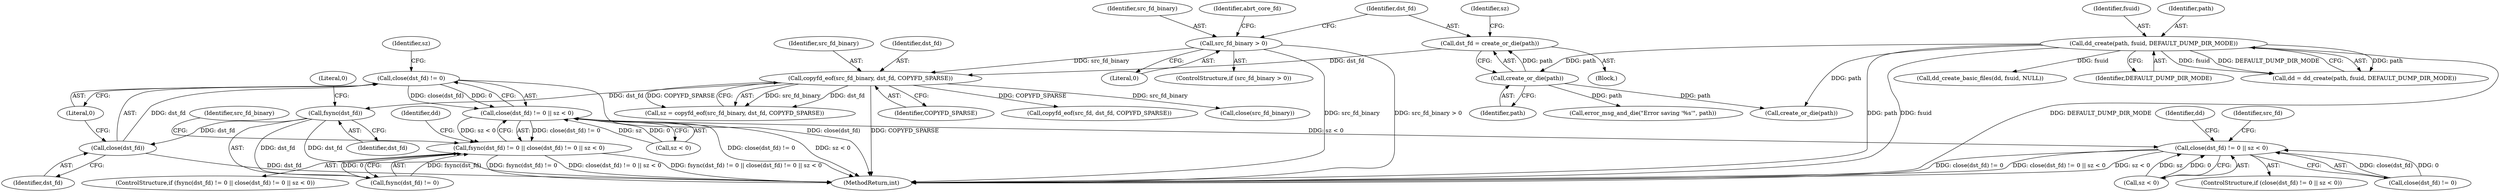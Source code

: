digraph "0_abrt_4f2c1ddd3e3b81d2d5146b883115371f1cada9f9@API" {
"1000874" [label="(Call,close(dst_fd) != 0)"];
"1000875" [label="(Call,close(dst_fd))"];
"1000870" [label="(Call,fsync(dst_fd))"];
"1000863" [label="(Call,copyfd_eof(src_fd_binary, dst_fd, COPYFD_SPARSE))"];
"1000851" [label="(Call,src_fd_binary > 0)"];
"1000856" [label="(Call,dst_fd = create_or_die(path))"];
"1000858" [label="(Call,create_or_die(path))"];
"1000618" [label="(Call,dd_create(path, fsuid, DEFAULT_DUMP_DIR_MODE))"];
"1000873" [label="(Call,close(dst_fd) != 0 || sz < 0)"];
"1000868" [label="(Call,fsync(dst_fd) != 0 || close(dst_fd) != 0 || sz < 0)"];
"1001020" [label="(Call,close(dst_fd) != 0 || sz < 0)"];
"1000857" [label="(Identifier,dst_fd)"];
"1000878" [label="(Call,sz < 0)"];
"1000870" [label="(Call,fsync(dst_fd))"];
"1001019" [label="(ControlStructure,if (close(dst_fd) != 0 || sz < 0))"];
"1000872" [label="(Literal,0)"];
"1000864" [label="(Identifier,src_fd_binary)"];
"1001015" [label="(Call,copyfd_eof(src_fd, dst_fd, COPYFD_SPARSE))"];
"1000856" [label="(Call,dst_fd = create_or_die(path))"];
"1000858" [label="(Call,create_or_die(path))"];
"1000891" [label="(Identifier,abrt_core_fd)"];
"1000863" [label="(Call,copyfd_eof(src_fd_binary, dst_fd, COPYFD_SPARSE))"];
"1000887" [label="(Call,close(src_fd_binary))"];
"1000850" [label="(ControlStructure,if (src_fd_binary > 0))"];
"1000877" [label="(Literal,0)"];
"1000861" [label="(Call,sz = copyfd_eof(src_fd_binary, dst_fd, COPYFD_SPARSE))"];
"1000879" [label="(Identifier,sz)"];
"1000859" [label="(Identifier,path)"];
"1000888" [label="(Identifier,src_fd_binary)"];
"1000884" [label="(Call,error_msg_and_die(\"Error saving '%s'\", path))"];
"1000851" [label="(Call,src_fd_binary > 0)"];
"1000862" [label="(Identifier,sz)"];
"1001021" [label="(Call,close(dst_fd) != 0)"];
"1001025" [label="(Call,sz < 0)"];
"1000630" [label="(Call,dd_create_basic_files(dd, fsuid, NULL))"];
"1000852" [label="(Identifier,src_fd_binary)"];
"1000868" [label="(Call,fsync(dst_fd) != 0 || close(dst_fd) != 0 || sz < 0)"];
"1000871" [label="(Identifier,dst_fd)"];
"1000854" [label="(Block,)"];
"1000618" [label="(Call,dd_create(path, fsuid, DEFAULT_DUMP_DIR_MODE))"];
"1000620" [label="(Identifier,fsuid)"];
"1000875" [label="(Call,close(dst_fd))"];
"1001171" [label="(MethodReturn,int)"];
"1000621" [label="(Identifier,DEFAULT_DUMP_DIR_MODE)"];
"1000867" [label="(ControlStructure,if (fsync(dst_fd) != 0 || close(dst_fd) != 0 || sz < 0))"];
"1000619" [label="(Identifier,path)"];
"1000616" [label="(Call,dd = dd_create(path, fsuid, DEFAULT_DUMP_DIR_MODE))"];
"1000873" [label="(Call,close(dst_fd) != 0 || sz < 0)"];
"1000876" [label="(Identifier,dst_fd)"];
"1000866" [label="(Identifier,COPYFD_SPARSE)"];
"1000883" [label="(Identifier,dd)"];
"1001020" [label="(Call,close(dst_fd) != 0 || sz < 0)"];
"1000853" [label="(Literal,0)"];
"1001030" [label="(Identifier,dd)"];
"1000869" [label="(Call,fsync(dst_fd) != 0)"];
"1000892" [label="(Call,create_or_die(path))"];
"1000865" [label="(Identifier,dst_fd)"];
"1001035" [label="(Identifier,src_fd)"];
"1000874" [label="(Call,close(dst_fd) != 0)"];
"1000874" -> "1000873"  [label="AST: "];
"1000874" -> "1000877"  [label="CFG: "];
"1000875" -> "1000874"  [label="AST: "];
"1000877" -> "1000874"  [label="AST: "];
"1000879" -> "1000874"  [label="CFG: "];
"1000873" -> "1000874"  [label="CFG: "];
"1000874" -> "1001171"  [label="DDG: close(dst_fd)"];
"1000874" -> "1000873"  [label="DDG: close(dst_fd)"];
"1000874" -> "1000873"  [label="DDG: 0"];
"1000875" -> "1000874"  [label="DDG: dst_fd"];
"1000875" -> "1000876"  [label="CFG: "];
"1000876" -> "1000875"  [label="AST: "];
"1000877" -> "1000875"  [label="CFG: "];
"1000875" -> "1001171"  [label="DDG: dst_fd"];
"1000870" -> "1000875"  [label="DDG: dst_fd"];
"1000870" -> "1000869"  [label="AST: "];
"1000870" -> "1000871"  [label="CFG: "];
"1000871" -> "1000870"  [label="AST: "];
"1000872" -> "1000870"  [label="CFG: "];
"1000870" -> "1001171"  [label="DDG: dst_fd"];
"1000870" -> "1000869"  [label="DDG: dst_fd"];
"1000863" -> "1000870"  [label="DDG: dst_fd"];
"1000863" -> "1000861"  [label="AST: "];
"1000863" -> "1000866"  [label="CFG: "];
"1000864" -> "1000863"  [label="AST: "];
"1000865" -> "1000863"  [label="AST: "];
"1000866" -> "1000863"  [label="AST: "];
"1000861" -> "1000863"  [label="CFG: "];
"1000863" -> "1001171"  [label="DDG: COPYFD_SPARSE"];
"1000863" -> "1000861"  [label="DDG: src_fd_binary"];
"1000863" -> "1000861"  [label="DDG: dst_fd"];
"1000863" -> "1000861"  [label="DDG: COPYFD_SPARSE"];
"1000851" -> "1000863"  [label="DDG: src_fd_binary"];
"1000856" -> "1000863"  [label="DDG: dst_fd"];
"1000863" -> "1000887"  [label="DDG: src_fd_binary"];
"1000863" -> "1001015"  [label="DDG: COPYFD_SPARSE"];
"1000851" -> "1000850"  [label="AST: "];
"1000851" -> "1000853"  [label="CFG: "];
"1000852" -> "1000851"  [label="AST: "];
"1000853" -> "1000851"  [label="AST: "];
"1000857" -> "1000851"  [label="CFG: "];
"1000891" -> "1000851"  [label="CFG: "];
"1000851" -> "1001171"  [label="DDG: src_fd_binary > 0"];
"1000851" -> "1001171"  [label="DDG: src_fd_binary"];
"1000856" -> "1000854"  [label="AST: "];
"1000856" -> "1000858"  [label="CFG: "];
"1000857" -> "1000856"  [label="AST: "];
"1000858" -> "1000856"  [label="AST: "];
"1000862" -> "1000856"  [label="CFG: "];
"1000858" -> "1000856"  [label="DDG: path"];
"1000858" -> "1000859"  [label="CFG: "];
"1000859" -> "1000858"  [label="AST: "];
"1000618" -> "1000858"  [label="DDG: path"];
"1000858" -> "1000884"  [label="DDG: path"];
"1000858" -> "1000892"  [label="DDG: path"];
"1000618" -> "1000616"  [label="AST: "];
"1000618" -> "1000621"  [label="CFG: "];
"1000619" -> "1000618"  [label="AST: "];
"1000620" -> "1000618"  [label="AST: "];
"1000621" -> "1000618"  [label="AST: "];
"1000616" -> "1000618"  [label="CFG: "];
"1000618" -> "1001171"  [label="DDG: DEFAULT_DUMP_DIR_MODE"];
"1000618" -> "1001171"  [label="DDG: path"];
"1000618" -> "1001171"  [label="DDG: fsuid"];
"1000618" -> "1000616"  [label="DDG: path"];
"1000618" -> "1000616"  [label="DDG: fsuid"];
"1000618" -> "1000616"  [label="DDG: DEFAULT_DUMP_DIR_MODE"];
"1000618" -> "1000630"  [label="DDG: fsuid"];
"1000618" -> "1000892"  [label="DDG: path"];
"1000873" -> "1000868"  [label="AST: "];
"1000873" -> "1000878"  [label="CFG: "];
"1000878" -> "1000873"  [label="AST: "];
"1000868" -> "1000873"  [label="CFG: "];
"1000873" -> "1001171"  [label="DDG: sz < 0"];
"1000873" -> "1001171"  [label="DDG: close(dst_fd) != 0"];
"1000873" -> "1000868"  [label="DDG: close(dst_fd) != 0"];
"1000873" -> "1000868"  [label="DDG: sz < 0"];
"1000878" -> "1000873"  [label="DDG: sz"];
"1000878" -> "1000873"  [label="DDG: 0"];
"1000873" -> "1001020"  [label="DDG: sz < 0"];
"1000868" -> "1000867"  [label="AST: "];
"1000868" -> "1000869"  [label="CFG: "];
"1000869" -> "1000868"  [label="AST: "];
"1000883" -> "1000868"  [label="CFG: "];
"1000888" -> "1000868"  [label="CFG: "];
"1000868" -> "1001171"  [label="DDG: close(dst_fd) != 0 || sz < 0"];
"1000868" -> "1001171"  [label="DDG: fsync(dst_fd) != 0 || close(dst_fd) != 0 || sz < 0"];
"1000868" -> "1001171"  [label="DDG: fsync(dst_fd) != 0"];
"1000869" -> "1000868"  [label="DDG: fsync(dst_fd)"];
"1000869" -> "1000868"  [label="DDG: 0"];
"1001020" -> "1001019"  [label="AST: "];
"1001020" -> "1001021"  [label="CFG: "];
"1001020" -> "1001025"  [label="CFG: "];
"1001021" -> "1001020"  [label="AST: "];
"1001025" -> "1001020"  [label="AST: "];
"1001030" -> "1001020"  [label="CFG: "];
"1001035" -> "1001020"  [label="CFG: "];
"1001020" -> "1001171"  [label="DDG: close(dst_fd) != 0"];
"1001020" -> "1001171"  [label="DDG: close(dst_fd) != 0 || sz < 0"];
"1001020" -> "1001171"  [label="DDG: sz < 0"];
"1001021" -> "1001020"  [label="DDG: close(dst_fd)"];
"1001021" -> "1001020"  [label="DDG: 0"];
"1001025" -> "1001020"  [label="DDG: sz"];
"1001025" -> "1001020"  [label="DDG: 0"];
}
